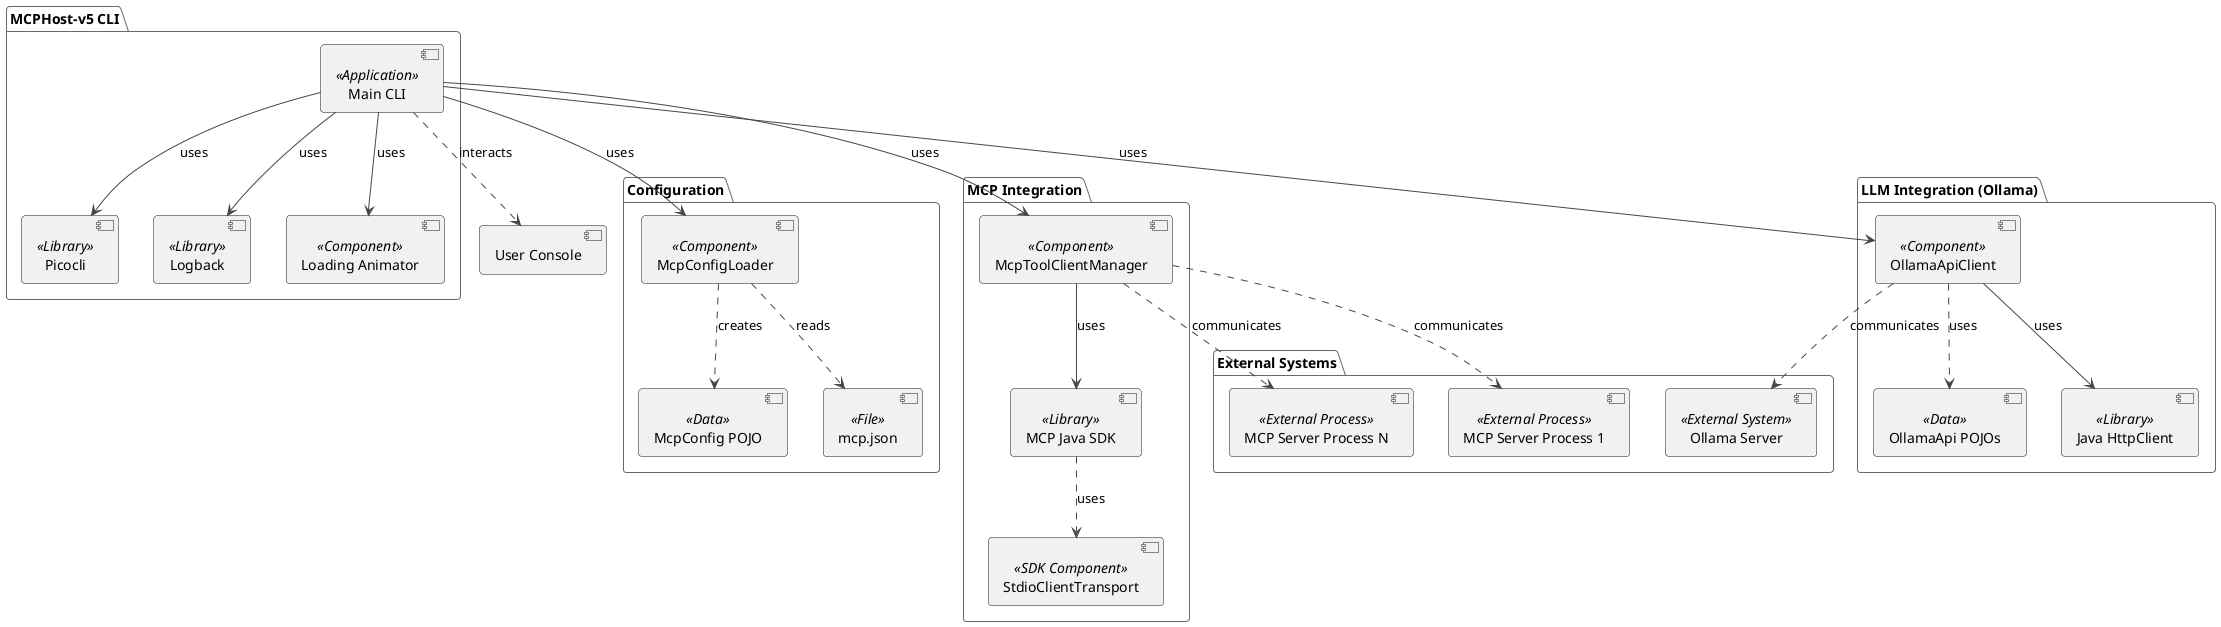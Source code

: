 @startuml ComponentDiagram
!theme vibrant

package "MCPHost-v5 CLI" {
    [Main CLI] <<Application>>
    [Picocli] <<Library>>
    [Logback] <<Library>>
    [Loading Animator] <<Component>>
}

package "Configuration" {
    [McpConfigLoader] <<Component>>
    [McpConfig POJO] <<Data>>
    [mcp.json] <<File>>
}

package "MCP Integration" {
    [McpToolClientManager] <<Component>>
    [MCP Java SDK] <<Library>>
    [StdioClientTransport] <<SDK Component>>
}

package "LLM Integration (Ollama)" {
    [OllamaApiClient] <<Component>>
    [OllamaApi POJOs] <<Data>>
    [Java HttpClient] <<Library>>
}

package "External Systems" {
    [Ollama Server] <<External System>>
    [MCP Server Process 1] <<External Process>>
    [MCP Server Process N] <<External Process>>
}

' --- Relationships ---
[Main CLI] --> [Picocli] : uses
[Main CLI] --> [Logback] : uses
[Main CLI] --> [Loading Animator] : uses
[Main CLI] --> [McpConfigLoader] : uses
[Main CLI] --> [McpToolClientManager] : uses
[Main CLI] --> [OllamaApiClient] : uses

[McpConfigLoader] ..> [mcp.json] : reads
[McpConfigLoader] ..> [McpConfig POJO] : creates

[McpToolClientManager] --> [MCP Java SDK] : uses
[MCP Java SDK] ..> [StdioClientTransport] : uses
[McpToolClientManager] ..> [MCP Server Process 1] : communicates
[McpToolClientManager] ..> [MCP Server Process N] : communicates

[OllamaApiClient] --> [Java HttpClient] : uses
[OllamaApiClient] ..> [OllamaApi POJOs] : uses
[OllamaApiClient] ..> [Ollama Server] : communicates

[Main CLI] ..> [User Console] : interacts

@enduml